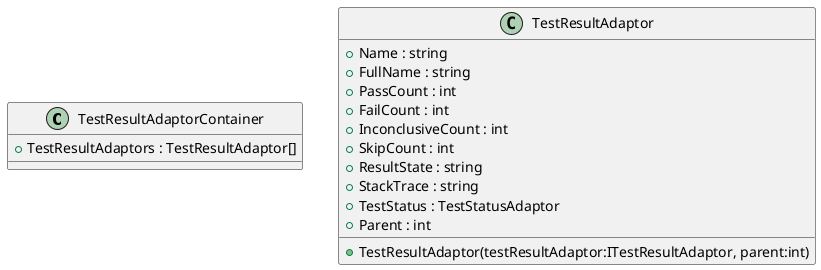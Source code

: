 @startuml
class TestResultAdaptorContainer {
    + TestResultAdaptors : TestResultAdaptor[]
}
class TestResultAdaptor {
    + Name : string
    + FullName : string
    + PassCount : int
    + FailCount : int
    + InconclusiveCount : int
    + SkipCount : int
    + ResultState : string
    + StackTrace : string
    + TestStatus : TestStatusAdaptor
    + Parent : int
    + TestResultAdaptor(testResultAdaptor:ITestResultAdaptor, parent:int)
}
@enduml
